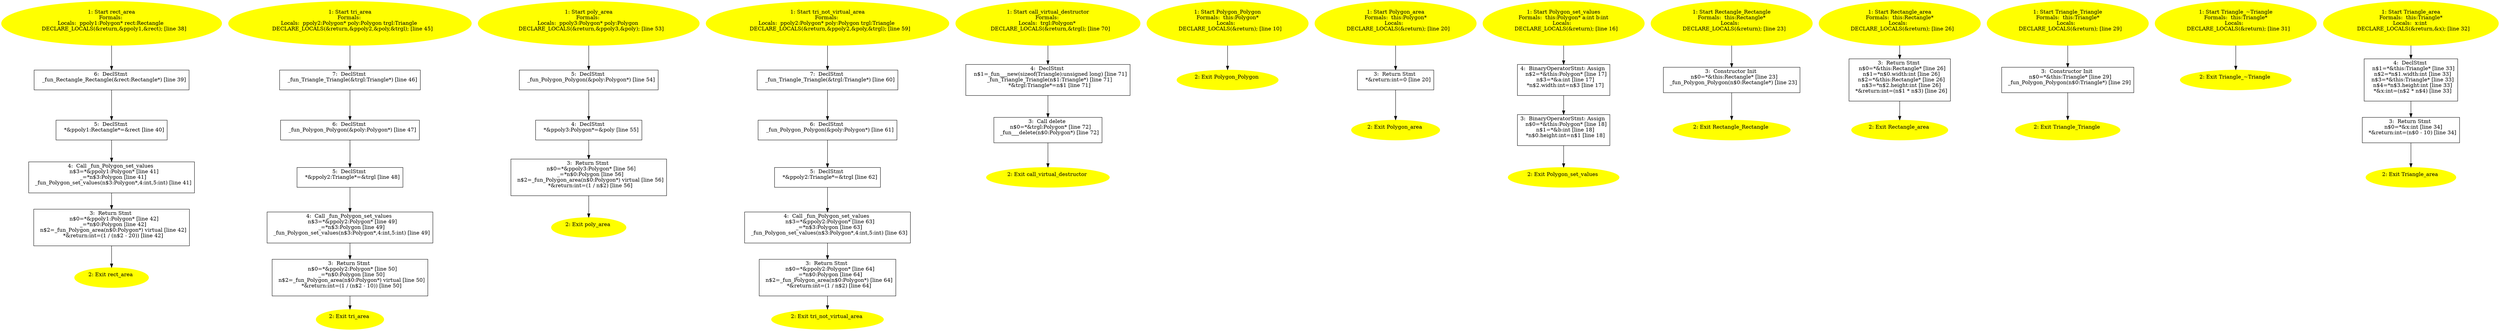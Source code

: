 /* @generated */
digraph iCFG {
"rect_area#_Z9rect_areav.bf55da8ee96103f5cb32d860c4d713b7_1" [label="1: Start rect_area\nFormals: \nLocals:  ppoly1:Polygon* rect:Rectangle \n   DECLARE_LOCALS(&return,&ppoly1,&rect); [line 38]\n " color=yellow style=filled]
	

	 "rect_area#_Z9rect_areav.bf55da8ee96103f5cb32d860c4d713b7_1" -> "rect_area#_Z9rect_areav.bf55da8ee96103f5cb32d860c4d713b7_6" ;
"rect_area#_Z9rect_areav.bf55da8ee96103f5cb32d860c4d713b7_2" [label="2: Exit rect_area \n  " color=yellow style=filled]
	

"rect_area#_Z9rect_areav.bf55da8ee96103f5cb32d860c4d713b7_3" [label="3:  Return Stmt \n   n$0=*&ppoly1:Polygon* [line 42]\n  _=*n$0:Polygon [line 42]\n  n$2=_fun_Polygon_area(n$0:Polygon*) virtual [line 42]\n  *&return:int=(1 / (n$2 - 20)) [line 42]\n " shape="box"]
	

	 "rect_area#_Z9rect_areav.bf55da8ee96103f5cb32d860c4d713b7_3" -> "rect_area#_Z9rect_areav.bf55da8ee96103f5cb32d860c4d713b7_2" ;
"rect_area#_Z9rect_areav.bf55da8ee96103f5cb32d860c4d713b7_4" [label="4:  Call _fun_Polygon_set_values \n   n$3=*&ppoly1:Polygon* [line 41]\n  _=*n$3:Polygon [line 41]\n  _fun_Polygon_set_values(n$3:Polygon*,4:int,5:int) [line 41]\n " shape="box"]
	

	 "rect_area#_Z9rect_areav.bf55da8ee96103f5cb32d860c4d713b7_4" -> "rect_area#_Z9rect_areav.bf55da8ee96103f5cb32d860c4d713b7_3" ;
"rect_area#_Z9rect_areav.bf55da8ee96103f5cb32d860c4d713b7_5" [label="5:  DeclStmt \n   *&ppoly1:Rectangle*=&rect [line 40]\n " shape="box"]
	

	 "rect_area#_Z9rect_areav.bf55da8ee96103f5cb32d860c4d713b7_5" -> "rect_area#_Z9rect_areav.bf55da8ee96103f5cb32d860c4d713b7_4" ;
"rect_area#_Z9rect_areav.bf55da8ee96103f5cb32d860c4d713b7_6" [label="6:  DeclStmt \n   _fun_Rectangle_Rectangle(&rect:Rectangle*) [line 39]\n " shape="box"]
	

	 "rect_area#_Z9rect_areav.bf55da8ee96103f5cb32d860c4d713b7_6" -> "rect_area#_Z9rect_areav.bf55da8ee96103f5cb32d860c4d713b7_5" ;
"tri_area#_Z8tri_areav.403fd0c777354a6dc0b49fdc8d1c7762_1" [label="1: Start tri_area\nFormals: \nLocals:  ppoly2:Polygon* poly:Polygon trgl:Triangle \n   DECLARE_LOCALS(&return,&ppoly2,&poly,&trgl); [line 45]\n " color=yellow style=filled]
	

	 "tri_area#_Z8tri_areav.403fd0c777354a6dc0b49fdc8d1c7762_1" -> "tri_area#_Z8tri_areav.403fd0c777354a6dc0b49fdc8d1c7762_7" ;
"tri_area#_Z8tri_areav.403fd0c777354a6dc0b49fdc8d1c7762_2" [label="2: Exit tri_area \n  " color=yellow style=filled]
	

"tri_area#_Z8tri_areav.403fd0c777354a6dc0b49fdc8d1c7762_3" [label="3:  Return Stmt \n   n$0=*&ppoly2:Polygon* [line 50]\n  _=*n$0:Polygon [line 50]\n  n$2=_fun_Polygon_area(n$0:Polygon*) virtual [line 50]\n  *&return:int=(1 / (n$2 - 10)) [line 50]\n " shape="box"]
	

	 "tri_area#_Z8tri_areav.403fd0c777354a6dc0b49fdc8d1c7762_3" -> "tri_area#_Z8tri_areav.403fd0c777354a6dc0b49fdc8d1c7762_2" ;
"tri_area#_Z8tri_areav.403fd0c777354a6dc0b49fdc8d1c7762_4" [label="4:  Call _fun_Polygon_set_values \n   n$3=*&ppoly2:Polygon* [line 49]\n  _=*n$3:Polygon [line 49]\n  _fun_Polygon_set_values(n$3:Polygon*,4:int,5:int) [line 49]\n " shape="box"]
	

	 "tri_area#_Z8tri_areav.403fd0c777354a6dc0b49fdc8d1c7762_4" -> "tri_area#_Z8tri_areav.403fd0c777354a6dc0b49fdc8d1c7762_3" ;
"tri_area#_Z8tri_areav.403fd0c777354a6dc0b49fdc8d1c7762_5" [label="5:  DeclStmt \n   *&ppoly2:Triangle*=&trgl [line 48]\n " shape="box"]
	

	 "tri_area#_Z8tri_areav.403fd0c777354a6dc0b49fdc8d1c7762_5" -> "tri_area#_Z8tri_areav.403fd0c777354a6dc0b49fdc8d1c7762_4" ;
"tri_area#_Z8tri_areav.403fd0c777354a6dc0b49fdc8d1c7762_6" [label="6:  DeclStmt \n   _fun_Polygon_Polygon(&poly:Polygon*) [line 47]\n " shape="box"]
	

	 "tri_area#_Z8tri_areav.403fd0c777354a6dc0b49fdc8d1c7762_6" -> "tri_area#_Z8tri_areav.403fd0c777354a6dc0b49fdc8d1c7762_5" ;
"tri_area#_Z8tri_areav.403fd0c777354a6dc0b49fdc8d1c7762_7" [label="7:  DeclStmt \n   _fun_Triangle_Triangle(&trgl:Triangle*) [line 46]\n " shape="box"]
	

	 "tri_area#_Z8tri_areav.403fd0c777354a6dc0b49fdc8d1c7762_7" -> "tri_area#_Z8tri_areav.403fd0c777354a6dc0b49fdc8d1c7762_6" ;
"poly_area#_Z9poly_areav.cffcc4a1029e6a1c3f5c281b6368ebdb_1" [label="1: Start poly_area\nFormals: \nLocals:  ppoly3:Polygon* poly:Polygon \n   DECLARE_LOCALS(&return,&ppoly3,&poly); [line 53]\n " color=yellow style=filled]
	

	 "poly_area#_Z9poly_areav.cffcc4a1029e6a1c3f5c281b6368ebdb_1" -> "poly_area#_Z9poly_areav.cffcc4a1029e6a1c3f5c281b6368ebdb_5" ;
"poly_area#_Z9poly_areav.cffcc4a1029e6a1c3f5c281b6368ebdb_2" [label="2: Exit poly_area \n  " color=yellow style=filled]
	

"poly_area#_Z9poly_areav.cffcc4a1029e6a1c3f5c281b6368ebdb_3" [label="3:  Return Stmt \n   n$0=*&ppoly3:Polygon* [line 56]\n  _=*n$0:Polygon [line 56]\n  n$2=_fun_Polygon_area(n$0:Polygon*) virtual [line 56]\n  *&return:int=(1 / n$2) [line 56]\n " shape="box"]
	

	 "poly_area#_Z9poly_areav.cffcc4a1029e6a1c3f5c281b6368ebdb_3" -> "poly_area#_Z9poly_areav.cffcc4a1029e6a1c3f5c281b6368ebdb_2" ;
"poly_area#_Z9poly_areav.cffcc4a1029e6a1c3f5c281b6368ebdb_4" [label="4:  DeclStmt \n   *&ppoly3:Polygon*=&poly [line 55]\n " shape="box"]
	

	 "poly_area#_Z9poly_areav.cffcc4a1029e6a1c3f5c281b6368ebdb_4" -> "poly_area#_Z9poly_areav.cffcc4a1029e6a1c3f5c281b6368ebdb_3" ;
"poly_area#_Z9poly_areav.cffcc4a1029e6a1c3f5c281b6368ebdb_5" [label="5:  DeclStmt \n   _fun_Polygon_Polygon(&poly:Polygon*) [line 54]\n " shape="box"]
	

	 "poly_area#_Z9poly_areav.cffcc4a1029e6a1c3f5c281b6368ebdb_5" -> "poly_area#_Z9poly_areav.cffcc4a1029e6a1c3f5c281b6368ebdb_4" ;
"tri_not_virtual_area#_Z20tri_not_virtual_areav.f5155c2065082d5f4483008c8070f701_1" [label="1: Start tri_not_virtual_area\nFormals: \nLocals:  ppoly2:Polygon* poly:Polygon trgl:Triangle \n   DECLARE_LOCALS(&return,&ppoly2,&poly,&trgl); [line 59]\n " color=yellow style=filled]
	

	 "tri_not_virtual_area#_Z20tri_not_virtual_areav.f5155c2065082d5f4483008c8070f701_1" -> "tri_not_virtual_area#_Z20tri_not_virtual_areav.f5155c2065082d5f4483008c8070f701_7" ;
"tri_not_virtual_area#_Z20tri_not_virtual_areav.f5155c2065082d5f4483008c8070f701_2" [label="2: Exit tri_not_virtual_area \n  " color=yellow style=filled]
	

"tri_not_virtual_area#_Z20tri_not_virtual_areav.f5155c2065082d5f4483008c8070f701_3" [label="3:  Return Stmt \n   n$0=*&ppoly2:Polygon* [line 64]\n  _=*n$0:Polygon [line 64]\n  n$2=_fun_Polygon_area(n$0:Polygon*) [line 64]\n  *&return:int=(1 / n$2) [line 64]\n " shape="box"]
	

	 "tri_not_virtual_area#_Z20tri_not_virtual_areav.f5155c2065082d5f4483008c8070f701_3" -> "tri_not_virtual_area#_Z20tri_not_virtual_areav.f5155c2065082d5f4483008c8070f701_2" ;
"tri_not_virtual_area#_Z20tri_not_virtual_areav.f5155c2065082d5f4483008c8070f701_4" [label="4:  Call _fun_Polygon_set_values \n   n$3=*&ppoly2:Polygon* [line 63]\n  _=*n$3:Polygon [line 63]\n  _fun_Polygon_set_values(n$3:Polygon*,4:int,5:int) [line 63]\n " shape="box"]
	

	 "tri_not_virtual_area#_Z20tri_not_virtual_areav.f5155c2065082d5f4483008c8070f701_4" -> "tri_not_virtual_area#_Z20tri_not_virtual_areav.f5155c2065082d5f4483008c8070f701_3" ;
"tri_not_virtual_area#_Z20tri_not_virtual_areav.f5155c2065082d5f4483008c8070f701_5" [label="5:  DeclStmt \n   *&ppoly2:Triangle*=&trgl [line 62]\n " shape="box"]
	

	 "tri_not_virtual_area#_Z20tri_not_virtual_areav.f5155c2065082d5f4483008c8070f701_5" -> "tri_not_virtual_area#_Z20tri_not_virtual_areav.f5155c2065082d5f4483008c8070f701_4" ;
"tri_not_virtual_area#_Z20tri_not_virtual_areav.f5155c2065082d5f4483008c8070f701_6" [label="6:  DeclStmt \n   _fun_Polygon_Polygon(&poly:Polygon*) [line 61]\n " shape="box"]
	

	 "tri_not_virtual_area#_Z20tri_not_virtual_areav.f5155c2065082d5f4483008c8070f701_6" -> "tri_not_virtual_area#_Z20tri_not_virtual_areav.f5155c2065082d5f4483008c8070f701_5" ;
"tri_not_virtual_area#_Z20tri_not_virtual_areav.f5155c2065082d5f4483008c8070f701_7" [label="7:  DeclStmt \n   _fun_Triangle_Triangle(&trgl:Triangle*) [line 60]\n " shape="box"]
	

	 "tri_not_virtual_area#_Z20tri_not_virtual_areav.f5155c2065082d5f4483008c8070f701_7" -> "tri_not_virtual_area#_Z20tri_not_virtual_areav.f5155c2065082d5f4483008c8070f701_6" ;
"call_virtual_destructor#_Z23call_virtual_destructorv.c49554769ae5a95a20567435741c5c0d_1" [label="1: Start call_virtual_destructor\nFormals: \nLocals:  trgl:Polygon* \n   DECLARE_LOCALS(&return,&trgl); [line 70]\n " color=yellow style=filled]
	

	 "call_virtual_destructor#_Z23call_virtual_destructorv.c49554769ae5a95a20567435741c5c0d_1" -> "call_virtual_destructor#_Z23call_virtual_destructorv.c49554769ae5a95a20567435741c5c0d_4" ;
"call_virtual_destructor#_Z23call_virtual_destructorv.c49554769ae5a95a20567435741c5c0d_2" [label="2: Exit call_virtual_destructor \n  " color=yellow style=filled]
	

"call_virtual_destructor#_Z23call_virtual_destructorv.c49554769ae5a95a20567435741c5c0d_3" [label="3:  Call delete \n   n$0=*&trgl:Polygon* [line 72]\n  _fun___delete(n$0:Polygon*) [line 72]\n " shape="box"]
	

	 "call_virtual_destructor#_Z23call_virtual_destructorv.c49554769ae5a95a20567435741c5c0d_3" -> "call_virtual_destructor#_Z23call_virtual_destructorv.c49554769ae5a95a20567435741c5c0d_2" ;
"call_virtual_destructor#_Z23call_virtual_destructorv.c49554769ae5a95a20567435741c5c0d_4" [label="4:  DeclStmt \n   n$1=_fun___new(sizeof(Triangle):unsigned long) [line 71]\n  _fun_Triangle_Triangle(n$1:Triangle*) [line 71]\n  *&trgl:Triangle*=n$1 [line 71]\n " shape="box"]
	

	 "call_virtual_destructor#_Z23call_virtual_destructorv.c49554769ae5a95a20567435741c5c0d_4" -> "call_virtual_destructor#_Z23call_virtual_destructorv.c49554769ae5a95a20567435741c5c0d_3" ;
"Polygon#Polygon#{_ZN7PolygonC1Ev}.421ca45184d2ec3aafd11a446e5d5d84_1" [label="1: Start Polygon_Polygon\nFormals:  this:Polygon*\nLocals:  \n   DECLARE_LOCALS(&return); [line 10]\n " color=yellow style=filled]
	

	 "Polygon#Polygon#{_ZN7PolygonC1Ev}.421ca45184d2ec3aafd11a446e5d5d84_1" -> "Polygon#Polygon#{_ZN7PolygonC1Ev}.421ca45184d2ec3aafd11a446e5d5d84_2" ;
"Polygon#Polygon#{_ZN7PolygonC1Ev}.421ca45184d2ec3aafd11a446e5d5d84_2" [label="2: Exit Polygon_Polygon \n  " color=yellow style=filled]
	

"area#Polygon#(_ZN7Polygon4areaEv).dfba58af1eaf2d4698f598fd9ad814a5_1" [label="1: Start Polygon_area\nFormals:  this:Polygon*\nLocals:  \n   DECLARE_LOCALS(&return); [line 20]\n " color=yellow style=filled]
	

	 "area#Polygon#(_ZN7Polygon4areaEv).dfba58af1eaf2d4698f598fd9ad814a5_1" -> "area#Polygon#(_ZN7Polygon4areaEv).dfba58af1eaf2d4698f598fd9ad814a5_3" ;
"area#Polygon#(_ZN7Polygon4areaEv).dfba58af1eaf2d4698f598fd9ad814a5_2" [label="2: Exit Polygon_area \n  " color=yellow style=filled]
	

"area#Polygon#(_ZN7Polygon4areaEv).dfba58af1eaf2d4698f598fd9ad814a5_3" [label="3:  Return Stmt \n   *&return:int=0 [line 20]\n " shape="box"]
	

	 "area#Polygon#(_ZN7Polygon4areaEv).dfba58af1eaf2d4698f598fd9ad814a5_3" -> "area#Polygon#(_ZN7Polygon4areaEv).dfba58af1eaf2d4698f598fd9ad814a5_2" ;
"set_values#Polygon#(_ZN7Polygon10set_valuesEii).c6db3996e5f613cd775c9a0b4dd3d608_1" [label="1: Start Polygon_set_values\nFormals:  this:Polygon* a:int b:int\nLocals:  \n   DECLARE_LOCALS(&return); [line 16]\n " color=yellow style=filled]
	

	 "set_values#Polygon#(_ZN7Polygon10set_valuesEii).c6db3996e5f613cd775c9a0b4dd3d608_1" -> "set_values#Polygon#(_ZN7Polygon10set_valuesEii).c6db3996e5f613cd775c9a0b4dd3d608_4" ;
"set_values#Polygon#(_ZN7Polygon10set_valuesEii).c6db3996e5f613cd775c9a0b4dd3d608_2" [label="2: Exit Polygon_set_values \n  " color=yellow style=filled]
	

"set_values#Polygon#(_ZN7Polygon10set_valuesEii).c6db3996e5f613cd775c9a0b4dd3d608_3" [label="3:  BinaryOperatorStmt: Assign \n   n$0=*&this:Polygon* [line 18]\n  n$1=*&b:int [line 18]\n  *n$0.height:int=n$1 [line 18]\n " shape="box"]
	

	 "set_values#Polygon#(_ZN7Polygon10set_valuesEii).c6db3996e5f613cd775c9a0b4dd3d608_3" -> "set_values#Polygon#(_ZN7Polygon10set_valuesEii).c6db3996e5f613cd775c9a0b4dd3d608_2" ;
"set_values#Polygon#(_ZN7Polygon10set_valuesEii).c6db3996e5f613cd775c9a0b4dd3d608_4" [label="4:  BinaryOperatorStmt: Assign \n   n$2=*&this:Polygon* [line 17]\n  n$3=*&a:int [line 17]\n  *n$2.width:int=n$3 [line 17]\n " shape="box"]
	

	 "set_values#Polygon#(_ZN7Polygon10set_valuesEii).c6db3996e5f613cd775c9a0b4dd3d608_4" -> "set_values#Polygon#(_ZN7Polygon10set_valuesEii).c6db3996e5f613cd775c9a0b4dd3d608_3" ;
"Rectangle#Rectangle#{_ZN9RectangleC1Ev}.42e4720a0546b7f8766a90ba8bf749ed_1" [label="1: Start Rectangle_Rectangle\nFormals:  this:Rectangle*\nLocals:  \n   DECLARE_LOCALS(&return); [line 23]\n " color=yellow style=filled]
	

	 "Rectangle#Rectangle#{_ZN9RectangleC1Ev}.42e4720a0546b7f8766a90ba8bf749ed_1" -> "Rectangle#Rectangle#{_ZN9RectangleC1Ev}.42e4720a0546b7f8766a90ba8bf749ed_3" ;
"Rectangle#Rectangle#{_ZN9RectangleC1Ev}.42e4720a0546b7f8766a90ba8bf749ed_2" [label="2: Exit Rectangle_Rectangle \n  " color=yellow style=filled]
	

"Rectangle#Rectangle#{_ZN9RectangleC1Ev}.42e4720a0546b7f8766a90ba8bf749ed_3" [label="3:  Constructor Init \n   n$0=*&this:Rectangle* [line 23]\n  _fun_Polygon_Polygon(n$0:Rectangle*) [line 23]\n " shape="box"]
	

	 "Rectangle#Rectangle#{_ZN9RectangleC1Ev}.42e4720a0546b7f8766a90ba8bf749ed_3" -> "Rectangle#Rectangle#{_ZN9RectangleC1Ev}.42e4720a0546b7f8766a90ba8bf749ed_2" ;
"area#Rectangle#(_ZN7Polygon4areaEv).fc221a4ddc1d5709875f329895d807ea_1" [label="1: Start Rectangle_area\nFormals:  this:Rectangle*\nLocals:  \n   DECLARE_LOCALS(&return); [line 26]\n " color=yellow style=filled]
	

	 "area#Rectangle#(_ZN7Polygon4areaEv).fc221a4ddc1d5709875f329895d807ea_1" -> "area#Rectangle#(_ZN7Polygon4areaEv).fc221a4ddc1d5709875f329895d807ea_3" ;
"area#Rectangle#(_ZN7Polygon4areaEv).fc221a4ddc1d5709875f329895d807ea_2" [label="2: Exit Rectangle_area \n  " color=yellow style=filled]
	

"area#Rectangle#(_ZN7Polygon4areaEv).fc221a4ddc1d5709875f329895d807ea_3" [label="3:  Return Stmt \n   n$0=*&this:Rectangle* [line 26]\n  n$1=*n$0.width:int [line 26]\n  n$2=*&this:Rectangle* [line 26]\n  n$3=*n$2.height:int [line 26]\n  *&return:int=(n$1 * n$3) [line 26]\n " shape="box"]
	

	 "area#Rectangle#(_ZN7Polygon4areaEv).fc221a4ddc1d5709875f329895d807ea_3" -> "area#Rectangle#(_ZN7Polygon4areaEv).fc221a4ddc1d5709875f329895d807ea_2" ;
"Triangle#Triangle#{_ZN8TriangleC1Ev}.aa76cc2cdb1a882a316a78e630da4121_1" [label="1: Start Triangle_Triangle\nFormals:  this:Triangle*\nLocals:  \n   DECLARE_LOCALS(&return); [line 29]\n " color=yellow style=filled]
	

	 "Triangle#Triangle#{_ZN8TriangleC1Ev}.aa76cc2cdb1a882a316a78e630da4121_1" -> "Triangle#Triangle#{_ZN8TriangleC1Ev}.aa76cc2cdb1a882a316a78e630da4121_3" ;
"Triangle#Triangle#{_ZN8TriangleC1Ev}.aa76cc2cdb1a882a316a78e630da4121_2" [label="2: Exit Triangle_Triangle \n  " color=yellow style=filled]
	

"Triangle#Triangle#{_ZN8TriangleC1Ev}.aa76cc2cdb1a882a316a78e630da4121_3" [label="3:  Constructor Init \n   n$0=*&this:Triangle* [line 29]\n  _fun_Polygon_Polygon(n$0:Triangle*) [line 29]\n " shape="box"]
	

	 "Triangle#Triangle#{_ZN8TriangleC1Ev}.aa76cc2cdb1a882a316a78e630da4121_3" -> "Triangle#Triangle#{_ZN8TriangleC1Ev}.aa76cc2cdb1a882a316a78e630da4121_2" ;
"~Triangle#Triangle#(_ZN7PolygonD0Ev).a5b74549c8daf4ed9f14d2f3048b49ad_1" [label="1: Start Triangle_~Triangle\nFormals:  this:Triangle*\nLocals:  \n   DECLARE_LOCALS(&return); [line 31]\n " color=yellow style=filled]
	

	 "~Triangle#Triangle#(_ZN7PolygonD0Ev).a5b74549c8daf4ed9f14d2f3048b49ad_1" -> "~Triangle#Triangle#(_ZN7PolygonD0Ev).a5b74549c8daf4ed9f14d2f3048b49ad_2" ;
"~Triangle#Triangle#(_ZN7PolygonD0Ev).a5b74549c8daf4ed9f14d2f3048b49ad_2" [label="2: Exit Triangle_~Triangle \n  " color=yellow style=filled]
	

"area#Triangle#(_ZN7Polygon4areaEv).cad7cc6f329686733353990ac33203ad_1" [label="1: Start Triangle_area\nFormals:  this:Triangle*\nLocals:  x:int \n   DECLARE_LOCALS(&return,&x); [line 32]\n " color=yellow style=filled]
	

	 "area#Triangle#(_ZN7Polygon4areaEv).cad7cc6f329686733353990ac33203ad_1" -> "area#Triangle#(_ZN7Polygon4areaEv).cad7cc6f329686733353990ac33203ad_4" ;
"area#Triangle#(_ZN7Polygon4areaEv).cad7cc6f329686733353990ac33203ad_2" [label="2: Exit Triangle_area \n  " color=yellow style=filled]
	

"area#Triangle#(_ZN7Polygon4areaEv).cad7cc6f329686733353990ac33203ad_3" [label="3:  Return Stmt \n   n$0=*&x:int [line 34]\n  *&return:int=(n$0 - 10) [line 34]\n " shape="box"]
	

	 "area#Triangle#(_ZN7Polygon4areaEv).cad7cc6f329686733353990ac33203ad_3" -> "area#Triangle#(_ZN7Polygon4areaEv).cad7cc6f329686733353990ac33203ad_2" ;
"area#Triangle#(_ZN7Polygon4areaEv).cad7cc6f329686733353990ac33203ad_4" [label="4:  DeclStmt \n   n$1=*&this:Triangle* [line 33]\n  n$2=*n$1.width:int [line 33]\n  n$3=*&this:Triangle* [line 33]\n  n$4=*n$3.height:int [line 33]\n  *&x:int=(n$2 * n$4) [line 33]\n " shape="box"]
	

	 "area#Triangle#(_ZN7Polygon4areaEv).cad7cc6f329686733353990ac33203ad_4" -> "area#Triangle#(_ZN7Polygon4areaEv).cad7cc6f329686733353990ac33203ad_3" ;
}
